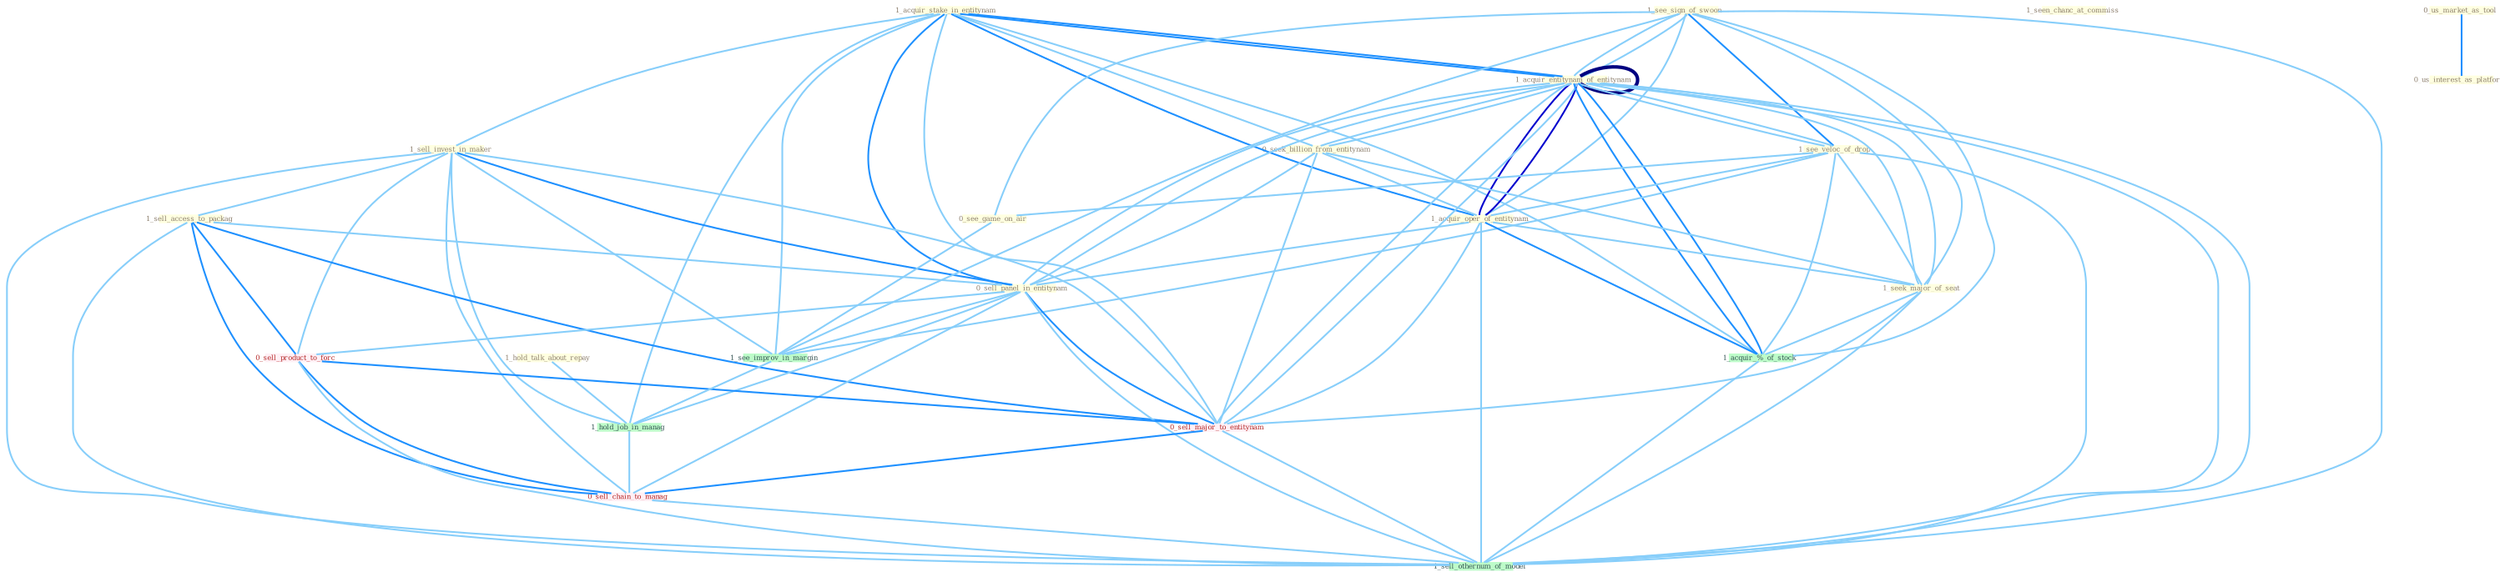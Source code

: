 Graph G{ 
    node
    [shape=polygon,style=filled,width=.5,height=.06,color="#BDFCC9",fixedsize=true,fontsize=4,
    fontcolor="#2f4f4f"];
    {node
    [color="#ffffe0", fontcolor="#8b7d6b"] "1_acquir_stake_in_entitynam " "1_sell_invest_in_maker " "1_see_sign_of_swoon " "1_seen_chanc_at_commiss " "1_acquir_entitynam_of_entitynam " "1_see_veloc_of_drop " "0_see_game_on_air " "0_seek_billion_from_entitynam " "0_us_market_as_tool " "1_acquir_entitynam_of_entitynam " "1_sell_access_to_packag " "1_acquir_oper_of_entitynam " "0_sell_panel_in_entitynam " "1_hold_talk_about_repay " "1_seek_major_of_seat " "0_us_interest_as_platform "}
{node [color="#fff0f5", fontcolor="#b22222"] "0_sell_product_to_forc " "0_sell_major_to_entitynam " "0_sell_chain_to_manag "}
edge [color="#B0E2FF"];

	"1_acquir_stake_in_entitynam " -- "1_sell_invest_in_maker " [w="1", color="#87cefa" ];
	"1_acquir_stake_in_entitynam " -- "1_acquir_entitynam_of_entitynam " [w="2", color="#1e90ff" , len=0.8];
	"1_acquir_stake_in_entitynam " -- "0_seek_billion_from_entitynam " [w="1", color="#87cefa" ];
	"1_acquir_stake_in_entitynam " -- "1_acquir_entitynam_of_entitynam " [w="2", color="#1e90ff" , len=0.8];
	"1_acquir_stake_in_entitynam " -- "1_acquir_oper_of_entitynam " [w="2", color="#1e90ff" , len=0.8];
	"1_acquir_stake_in_entitynam " -- "0_sell_panel_in_entitynam " [w="2", color="#1e90ff" , len=0.8];
	"1_acquir_stake_in_entitynam " -- "1_see_improv_in_margin " [w="1", color="#87cefa" ];
	"1_acquir_stake_in_entitynam " -- "1_acquir_%_of_stock " [w="1", color="#87cefa" ];
	"1_acquir_stake_in_entitynam " -- "1_hold_job_in_manag " [w="1", color="#87cefa" ];
	"1_acquir_stake_in_entitynam " -- "0_sell_major_to_entitynam " [w="1", color="#87cefa" ];
	"1_sell_invest_in_maker " -- "1_sell_access_to_packag " [w="1", color="#87cefa" ];
	"1_sell_invest_in_maker " -- "0_sell_panel_in_entitynam " [w="2", color="#1e90ff" , len=0.8];
	"1_sell_invest_in_maker " -- "1_see_improv_in_margin " [w="1", color="#87cefa" ];
	"1_sell_invest_in_maker " -- "1_hold_job_in_manag " [w="1", color="#87cefa" ];
	"1_sell_invest_in_maker " -- "0_sell_product_to_forc " [w="1", color="#87cefa" ];
	"1_sell_invest_in_maker " -- "0_sell_major_to_entitynam " [w="1", color="#87cefa" ];
	"1_sell_invest_in_maker " -- "0_sell_chain_to_manag " [w="1", color="#87cefa" ];
	"1_sell_invest_in_maker " -- "1_sell_othernum_of_model " [w="1", color="#87cefa" ];
	"1_see_sign_of_swoon " -- "1_acquir_entitynam_of_entitynam " [w="1", color="#87cefa" ];
	"1_see_sign_of_swoon " -- "1_see_veloc_of_drop " [w="2", color="#1e90ff" , len=0.8];
	"1_see_sign_of_swoon " -- "0_see_game_on_air " [w="1", color="#87cefa" ];
	"1_see_sign_of_swoon " -- "1_acquir_entitynam_of_entitynam " [w="1", color="#87cefa" ];
	"1_see_sign_of_swoon " -- "1_acquir_oper_of_entitynam " [w="1", color="#87cefa" ];
	"1_see_sign_of_swoon " -- "1_seek_major_of_seat " [w="1", color="#87cefa" ];
	"1_see_sign_of_swoon " -- "1_see_improv_in_margin " [w="1", color="#87cefa" ];
	"1_see_sign_of_swoon " -- "1_acquir_%_of_stock " [w="1", color="#87cefa" ];
	"1_see_sign_of_swoon " -- "1_sell_othernum_of_model " [w="1", color="#87cefa" ];
	"1_acquir_entitynam_of_entitynam " -- "1_see_veloc_of_drop " [w="1", color="#87cefa" ];
	"1_acquir_entitynam_of_entitynam " -- "0_seek_billion_from_entitynam " [w="1", color="#87cefa" ];
	"1_acquir_entitynam_of_entitynam " -- "1_acquir_entitynam_of_entitynam " [w="4", style=bold, color="#000080", len=0.4];
	"1_acquir_entitynam_of_entitynam " -- "1_acquir_oper_of_entitynam " [w="3", color="#0000cd" , len=0.6];
	"1_acquir_entitynam_of_entitynam " -- "0_sell_panel_in_entitynam " [w="1", color="#87cefa" ];
	"1_acquir_entitynam_of_entitynam " -- "1_seek_major_of_seat " [w="1", color="#87cefa" ];
	"1_acquir_entitynam_of_entitynam " -- "1_acquir_%_of_stock " [w="2", color="#1e90ff" , len=0.8];
	"1_acquir_entitynam_of_entitynam " -- "0_sell_major_to_entitynam " [w="1", color="#87cefa" ];
	"1_acquir_entitynam_of_entitynam " -- "1_sell_othernum_of_model " [w="1", color="#87cefa" ];
	"1_see_veloc_of_drop " -- "0_see_game_on_air " [w="1", color="#87cefa" ];
	"1_see_veloc_of_drop " -- "1_acquir_entitynam_of_entitynam " [w="1", color="#87cefa" ];
	"1_see_veloc_of_drop " -- "1_acquir_oper_of_entitynam " [w="1", color="#87cefa" ];
	"1_see_veloc_of_drop " -- "1_seek_major_of_seat " [w="1", color="#87cefa" ];
	"1_see_veloc_of_drop " -- "1_see_improv_in_margin " [w="1", color="#87cefa" ];
	"1_see_veloc_of_drop " -- "1_acquir_%_of_stock " [w="1", color="#87cefa" ];
	"1_see_veloc_of_drop " -- "1_sell_othernum_of_model " [w="1", color="#87cefa" ];
	"0_see_game_on_air " -- "1_see_improv_in_margin " [w="1", color="#87cefa" ];
	"0_seek_billion_from_entitynam " -- "1_acquir_entitynam_of_entitynam " [w="1", color="#87cefa" ];
	"0_seek_billion_from_entitynam " -- "1_acquir_oper_of_entitynam " [w="1", color="#87cefa" ];
	"0_seek_billion_from_entitynam " -- "0_sell_panel_in_entitynam " [w="1", color="#87cefa" ];
	"0_seek_billion_from_entitynam " -- "1_seek_major_of_seat " [w="1", color="#87cefa" ];
	"0_seek_billion_from_entitynam " -- "0_sell_major_to_entitynam " [w="1", color="#87cefa" ];
	"0_us_market_as_tool " -- "0_us_interest_as_platform " [w="2", color="#1e90ff" , len=0.8];
	"1_acquir_entitynam_of_entitynam " -- "1_acquir_oper_of_entitynam " [w="3", color="#0000cd" , len=0.6];
	"1_acquir_entitynam_of_entitynam " -- "0_sell_panel_in_entitynam " [w="1", color="#87cefa" ];
	"1_acquir_entitynam_of_entitynam " -- "1_seek_major_of_seat " [w="1", color="#87cefa" ];
	"1_acquir_entitynam_of_entitynam " -- "1_acquir_%_of_stock " [w="2", color="#1e90ff" , len=0.8];
	"1_acquir_entitynam_of_entitynam " -- "0_sell_major_to_entitynam " [w="1", color="#87cefa" ];
	"1_acquir_entitynam_of_entitynam " -- "1_sell_othernum_of_model " [w="1", color="#87cefa" ];
	"1_sell_access_to_packag " -- "0_sell_panel_in_entitynam " [w="1", color="#87cefa" ];
	"1_sell_access_to_packag " -- "0_sell_product_to_forc " [w="2", color="#1e90ff" , len=0.8];
	"1_sell_access_to_packag " -- "0_sell_major_to_entitynam " [w="2", color="#1e90ff" , len=0.8];
	"1_sell_access_to_packag " -- "0_sell_chain_to_manag " [w="2", color="#1e90ff" , len=0.8];
	"1_sell_access_to_packag " -- "1_sell_othernum_of_model " [w="1", color="#87cefa" ];
	"1_acquir_oper_of_entitynam " -- "0_sell_panel_in_entitynam " [w="1", color="#87cefa" ];
	"1_acquir_oper_of_entitynam " -- "1_seek_major_of_seat " [w="1", color="#87cefa" ];
	"1_acquir_oper_of_entitynam " -- "1_acquir_%_of_stock " [w="2", color="#1e90ff" , len=0.8];
	"1_acquir_oper_of_entitynam " -- "0_sell_major_to_entitynam " [w="1", color="#87cefa" ];
	"1_acquir_oper_of_entitynam " -- "1_sell_othernum_of_model " [w="1", color="#87cefa" ];
	"0_sell_panel_in_entitynam " -- "1_see_improv_in_margin " [w="1", color="#87cefa" ];
	"0_sell_panel_in_entitynam " -- "1_hold_job_in_manag " [w="1", color="#87cefa" ];
	"0_sell_panel_in_entitynam " -- "0_sell_product_to_forc " [w="1", color="#87cefa" ];
	"0_sell_panel_in_entitynam " -- "0_sell_major_to_entitynam " [w="2", color="#1e90ff" , len=0.8];
	"0_sell_panel_in_entitynam " -- "0_sell_chain_to_manag " [w="1", color="#87cefa" ];
	"0_sell_panel_in_entitynam " -- "1_sell_othernum_of_model " [w="1", color="#87cefa" ];
	"1_hold_talk_about_repay " -- "1_hold_job_in_manag " [w="1", color="#87cefa" ];
	"1_seek_major_of_seat " -- "1_acquir_%_of_stock " [w="1", color="#87cefa" ];
	"1_seek_major_of_seat " -- "0_sell_major_to_entitynam " [w="1", color="#87cefa" ];
	"1_seek_major_of_seat " -- "1_sell_othernum_of_model " [w="1", color="#87cefa" ];
	"1_see_improv_in_margin " -- "1_hold_job_in_manag " [w="1", color="#87cefa" ];
	"1_acquir_%_of_stock " -- "1_sell_othernum_of_model " [w="1", color="#87cefa" ];
	"1_hold_job_in_manag " -- "0_sell_chain_to_manag " [w="1", color="#87cefa" ];
	"0_sell_product_to_forc " -- "0_sell_major_to_entitynam " [w="2", color="#1e90ff" , len=0.8];
	"0_sell_product_to_forc " -- "0_sell_chain_to_manag " [w="2", color="#1e90ff" , len=0.8];
	"0_sell_product_to_forc " -- "1_sell_othernum_of_model " [w="1", color="#87cefa" ];
	"0_sell_major_to_entitynam " -- "0_sell_chain_to_manag " [w="2", color="#1e90ff" , len=0.8];
	"0_sell_major_to_entitynam " -- "1_sell_othernum_of_model " [w="1", color="#87cefa" ];
	"0_sell_chain_to_manag " -- "1_sell_othernum_of_model " [w="1", color="#87cefa" ];
}
